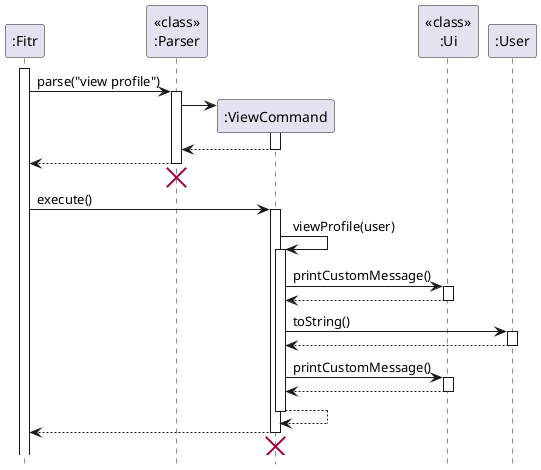 @startuml
skinparam Shadowing false

participant ":Fitr"
participant "<<class>>\n:Parser"

activate ":Fitr"
":Fitr" -> "<<class>>\n:Parser" ++ : parse("view profile")

create ":ViewCommand"
"<<class>>\n:Parser" -> ":ViewCommand" ++
return

return

'To position the delete symbol below activation bar
"<<class>>\n:Parser" -[hidden]-> ":ViewCommand"
destroy "<<class>>\n:Parser"

":Fitr"->":ViewCommand" : execute()
activate ":ViewCommand"

":ViewCommand" -> ":ViewCommand" ++ : viewProfile(user)
":ViewCommand" -> "<<class>>\n:Ui" : printCustomMessage()
activate "<<class>>\n:Ui"
return

":ViewCommand" -> ":User" : toString()
activate ":User"
return

":ViewCommand" -> "<<class>>\n:Ui" : printCustomMessage()
activate "<<class>>\n:Ui"
return

return
return

'To position the delete symbol below activation bar
":Fitr" -[hidden]-> ":ViewCommand"
destroy ":ViewCommand"



hide footbox
@enduml